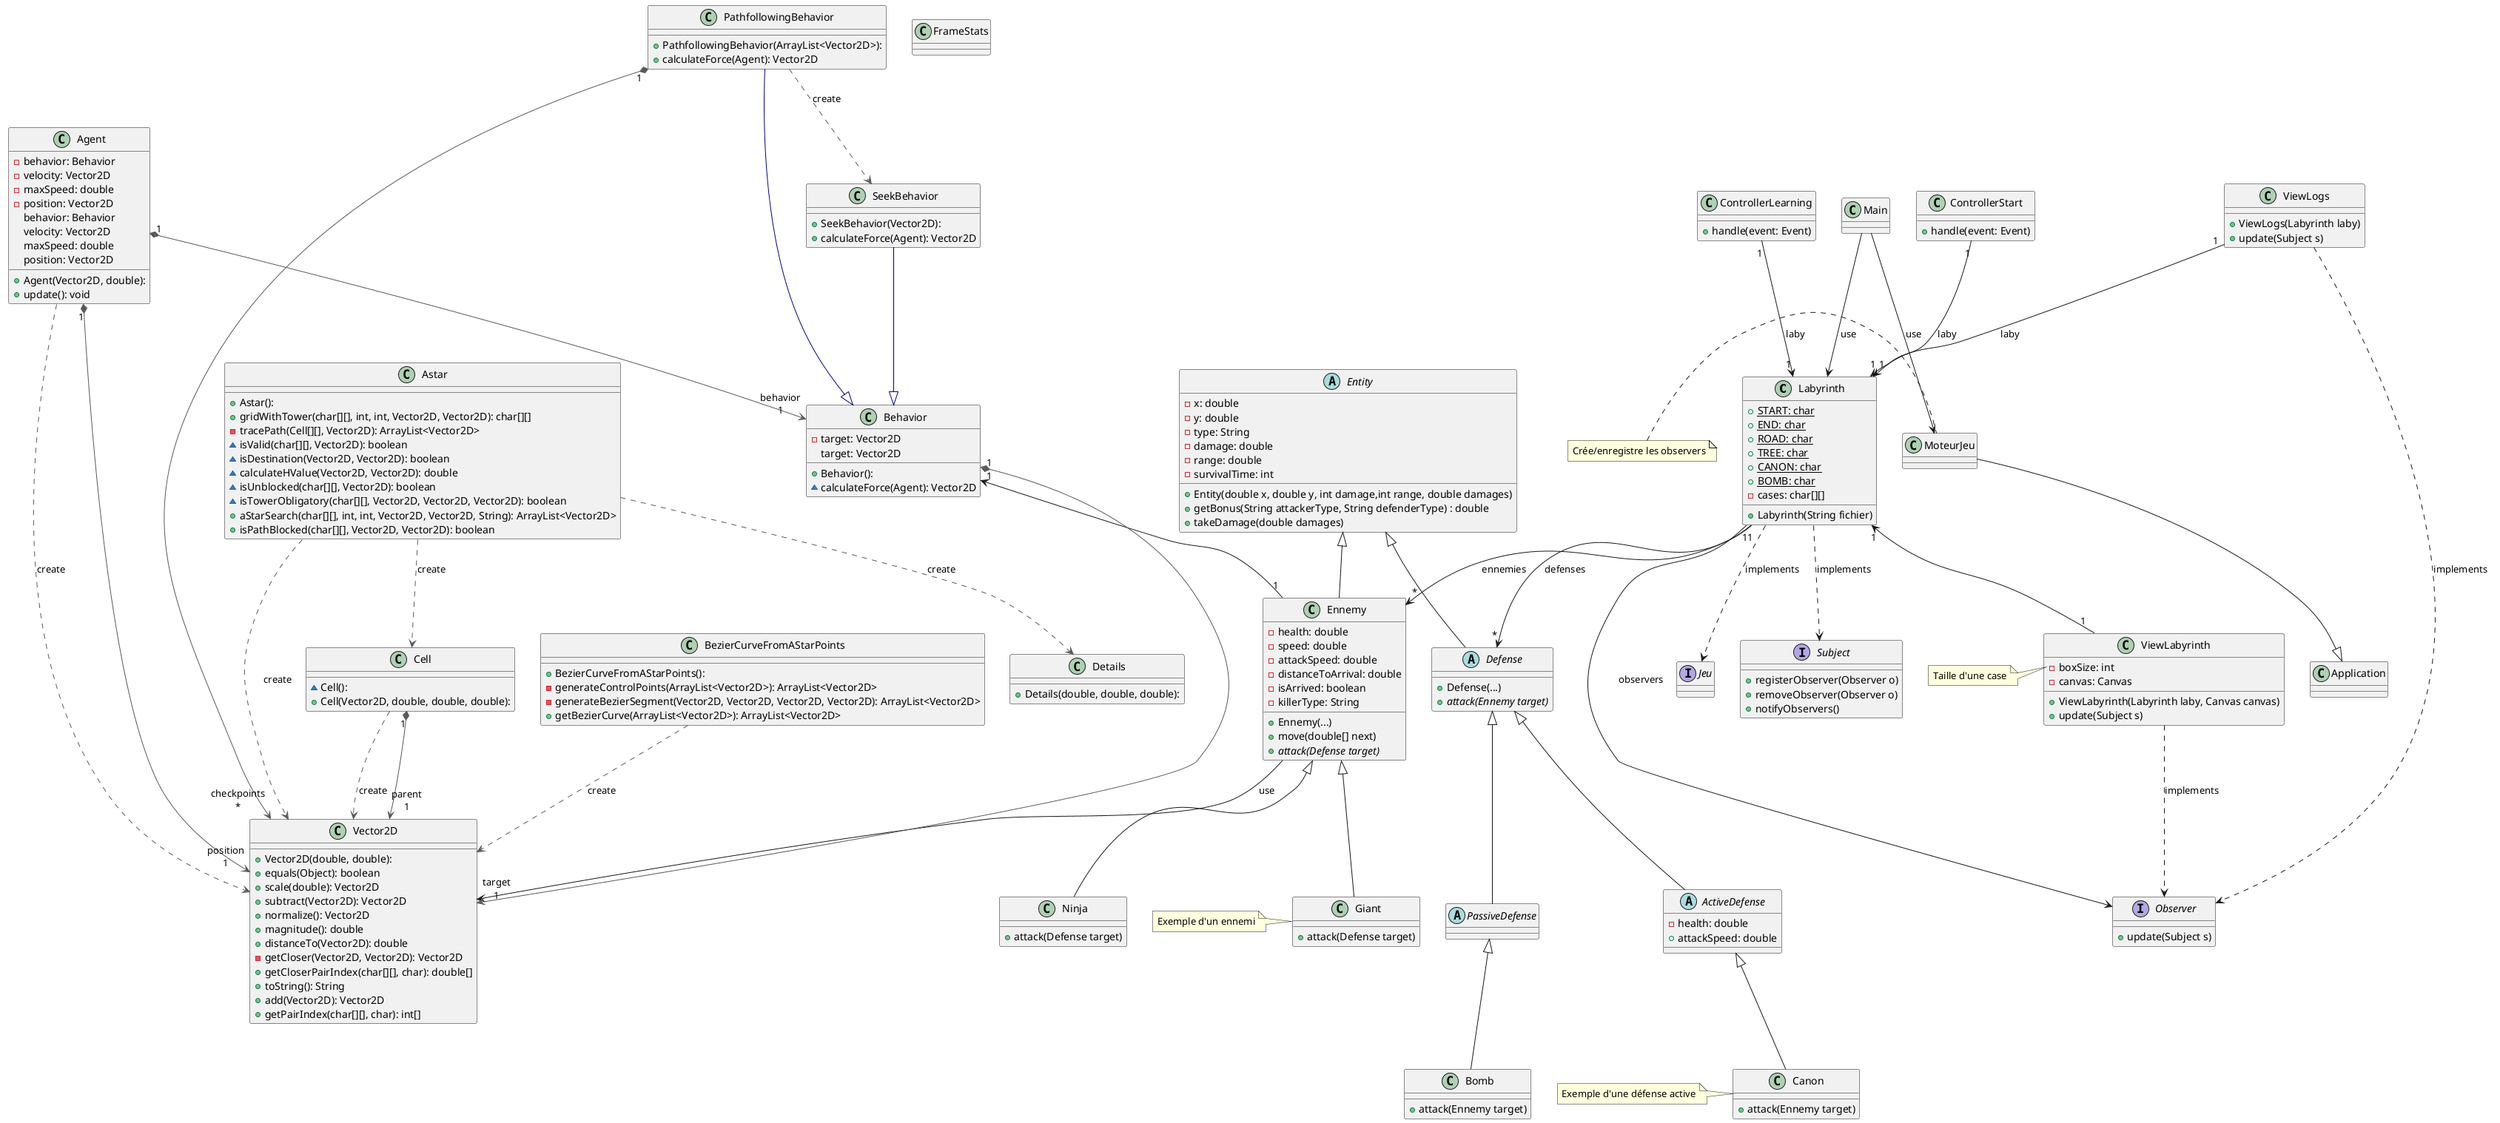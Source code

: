 @startuml

'CLASSES
class Labyrinth {
    + {static} START: char
    + {static} END: char
    + {static} ROAD: char
    + {static} TREE: char
    + {static} CANON: char
    + {static} BOMB: char
    - cases: char[][]

    + Labyrinth(String fichier)
}

class ViewLabyrinth {
    - boxSize: int
    - canvas: Canvas

    + ViewLabyrinth(Labyrinth laby, Canvas canvas)
    + update(Subject s)
}

abstract class Entity {
    - x: double
    - y: double
    - type: String
    - damage: double
    - range: double
    - survivalTime: int

    + Entity(double x, double y, int damage,int range, double damages)
    + getBonus(String attackerType, String defenderType) : double
    + takeDamage(double damages)
}

class Ennemy {
    - health: double
    - speed: double
    - attackSpeed: double
    - distanceToArrival: double
    - isArrived: boolean
    - killerType: String

    + Ennemy(...)
    + move(double[] next)
    + {abstract} attack(Defense target)
}

abstract class Defense {
    + Defense(...)
    + {abstract} attack(Ennemy target)
}

abstract class ActiveDefense {
    - health: double
    + attackSpeed: double
}

abstract class PassiveDefense {
}

class Canon {
    + attack(Ennemy target)
}

class Bomb {
    + attack(Ennemy target)
}

class Ninja {
    + attack(Defense target)
}

class Giant {
    + attack(Defense target)
}

class Behavior {
}

class ControllerLearning {
    + handle(event: Event)
}

class ControllerStart {
    + handle(event: Event)
}

class ViewLogs {
    + ViewLogs(Labyrinth laby)
    + update(Subject s)
}

interface Observer {
    + update(Subject s)
}

class Main {
}

class MoteurJeu {
}

class Application {
}

interface Jeu {
}

class FrameStats {
}

interface Subject {
    + registerObserver(Observer o)
    + removeObserver(Observer o)
    + notifyObservers()
}

'ALGOS STEERING ET A*
class Agent {
  + Agent(Vector2D, double):
  - behavior: Behavior
  - velocity: Vector2D
  - maxSpeed: double
  - position: Vector2D
  + update(): void
   behavior: Behavior
   velocity: Vector2D
   maxSpeed: double
   position: Vector2D
}
class Astar {
  + Astar():
  + gridWithTower(char[][], int, int, Vector2D, Vector2D): char[][]
  - tracePath(Cell[][], Vector2D): ArrayList<Vector2D>
  ~ isValid(char[][], Vector2D): boolean
  ~ isDestination(Vector2D, Vector2D): boolean
  ~ calculateHValue(Vector2D, Vector2D): double
  ~ isUnblocked(char[][], Vector2D): boolean
  ~ isTowerObligatory(char[][], Vector2D, Vector2D, Vector2D): boolean
  + aStarSearch(char[][], int, int, Vector2D, Vector2D, String): ArrayList<Vector2D>
  + isPathBlocked(char[][], Vector2D, Vector2D): boolean
}
class Behavior {
  + Behavior():
  - target: Vector2D
  ~ calculateForce(Agent): Vector2D
   target: Vector2D
}
class BezierCurveFromAStarPoints {
  + BezierCurveFromAStarPoints():
  - generateControlPoints(ArrayList<Vector2D>): ArrayList<Vector2D>
  - generateBezierSegment(Vector2D, Vector2D, Vector2D, Vector2D): ArrayList<Vector2D>
  + getBezierCurve(ArrayList<Vector2D>): ArrayList<Vector2D>
}
class Cell {
  ~ Cell():
  + Cell(Vector2D, double, double, double):
}
class Details {
  + Details(double, double, double):
}
class PathfollowingBehavior {
  + PathfollowingBehavior(ArrayList<Vector2D>):
  + calculateForce(Agent): Vector2D
}
class SeekBehavior {
  + SeekBehavior(Vector2D):
  + calculateForce(Agent): Vector2D
}
class Vector2D {
  + Vector2D(double, double):
  + equals(Object): boolean
  + scale(double): Vector2D
  + subtract(Vector2D): Vector2D
  + normalize(): Vector2D
  + magnitude(): double
  + distanceTo(Vector2D): double
  - getCloser(Vector2D, Vector2D): Vector2D
  + getCloserPairIndex(char[][], char): double[]
  + toString(): String
  + add(Vector2D): Vector2D
  + getPairIndex(char[][], char): int[]
}

'RELATIONS ENTRE LES CLASSES
Labyrinth "1" <-- "1" ViewLabyrinth
Entity <|-- Ennemy
Entity <|-- Defense
Defense <|-- ActiveDefense
Defense <|-- PassiveDefense
ActiveDefense <|-- Canon
PassiveDefense <|-- Bomb
Ennemy <|-- Giant
Ennemy <|-- Ninja
Behavior "1" <-- "1" Ennemy
ControllerLearning "1" --> "1" Labyrinth: laby
ControllerStart "1" --> "1" Labyrinth: laby
Labyrinth "1" --> "*" Ennemy: ennemies
Labyrinth "1" --> "*" Defense: defenses
ViewLogs "1" --> "1" Labyrinth: laby
ViewLabyrinth ..> Observer: implements
ViewLogs ..> Observer: implements
Labyrinth --> Observer: observers
Main --> MoteurJeu: use
MoteurJeu --|> Application
Labyrinth ..> Jeu: implements
Labyrinth ..> Subject: implements
Main --> Labyrinth: use
Ennemy --> Vector2D: use

'RELATIONS ALGOS STEERING ET A*
Agent                      "1" *-[#595959,plain]-> "behavior\n1" Behavior
Agent                       -[#595959,dashed]->  Vector2D                   : "«create»"
Agent                      "1" *-[#595959,plain]-> "position\n1" Vector2D
Astar                       -[#595959,dashed]->  Cell                       : "«create»"
Astar                       -[#595959,dashed]->  Details                    : "«create»"
Astar                       -[#595959,dashed]->  Vector2D                   : "«create»"
Behavior                   "1" *-[#595959,plain]-> "target\n1" Vector2D
BezierCurveFromAStarPoints  -[#595959,dashed]->  Vector2D                   : "«create»"
Cell                       "1" *-[#595959,plain]-> "parent\n1" Vector2D
Cell                        -[#595959,dashed]->  Vector2D                   : "«create»"
PathfollowingBehavior       -[#000082,plain]-^  Behavior
PathfollowingBehavior       -[#595959,dashed]->  SeekBehavior               : "«create»"
PathfollowingBehavior      "1" *-[#595959,plain]-> "checkpoints\n*" Vector2D
SeekBehavior                -[#000082,plain]-^  Behavior

'NOTES
note left of ViewLabyrinth::boxSize
    Taille d'une case
end note
note left of Giant
    Exemple d'un ennemi
end note
note left of Canon
    Exemple d'une défense active
end note
note left of MoteurJeu
    Crée/enregistre les observers
end note
@enduml